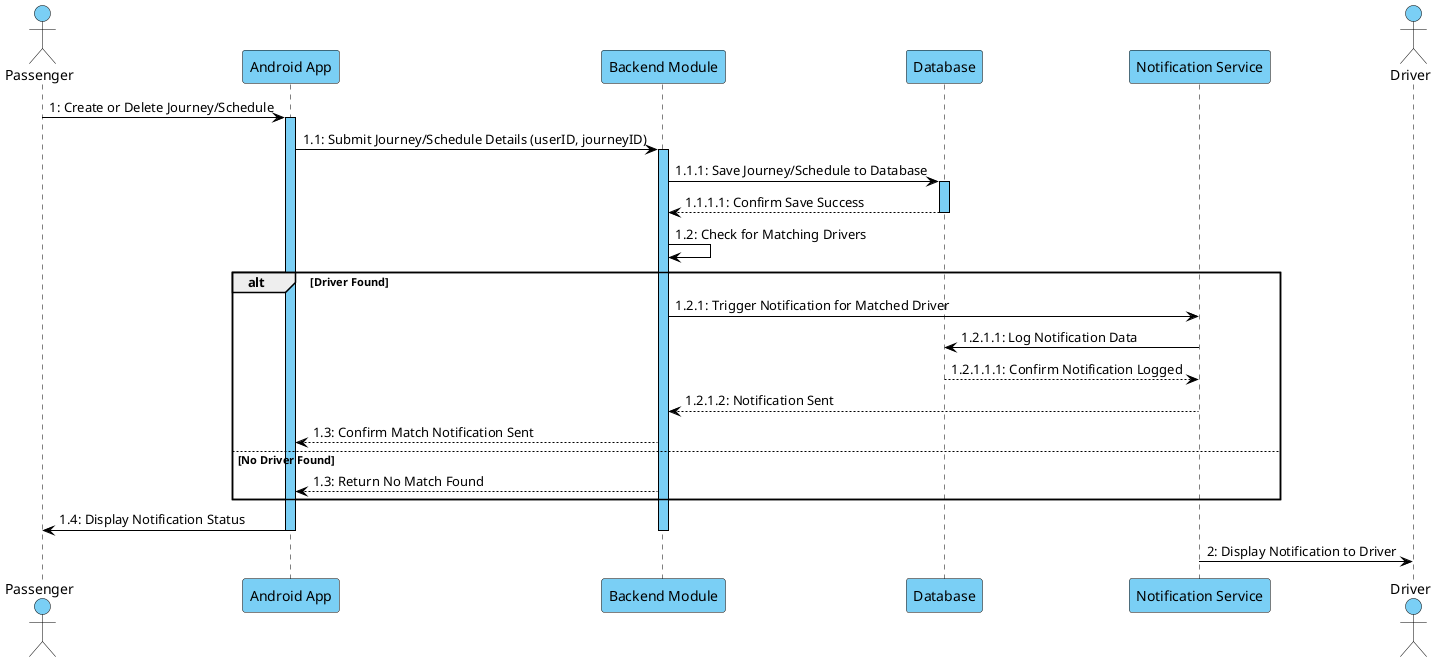 @startuml SendNotificationToDriverSequenceDiagram
skinparam BackgroundColor #ffffff
skinparam sequence {
    LifeLineBorderColor #000000
    LifeLineBackgroundColor #7acff5
    ParticipantBackgroundColor #7acff5
    ParticipantBorderColor #000000
    ActorBackgroundColor #7acff5
    ActorBorderColor #000000
    ArrowColor #000000
    SequenceBoxBackgroundColor #7acff5
}

actor "Passenger" as User
participant "Android App" as App
participant "Backend Module" as Backend
participant "Database" as DB
participant "Notification Service" as NotificationService
actor "Driver" as Driver

User -> App : 1: Create or Delete Journey/Schedule
activate App

App -> Backend : 1.1: Submit Journey/Schedule Details (userID, journeyID)
activate Backend

Backend -> DB : 1.1.1: Save Journey/Schedule to Database
activate DB
DB --> Backend : 1.1.1.1: Confirm Save Success
deactivate DB

Backend -> Backend : 1.2: Check for Matching Drivers
alt Driver Found
    Backend -> NotificationService : 1.2.1: Trigger Notification for Matched Driver
    NotificationService -> DB : 1.2.1.1: Log Notification Data
    DB --> NotificationService : 1.2.1.1.1: Confirm Notification Logged
    NotificationService --> Backend : 1.2.1.2: Notification Sent
    Backend --> App : 1.3: Confirm Match Notification Sent
else No Driver Found
    Backend --> App : 1.3: Return No Match Found
end

App -> User : 1.4: Display Notification Status
deactivate Backend
deactivate App

NotificationService -> Driver : 2: Display Notification to Driver

@enduml
